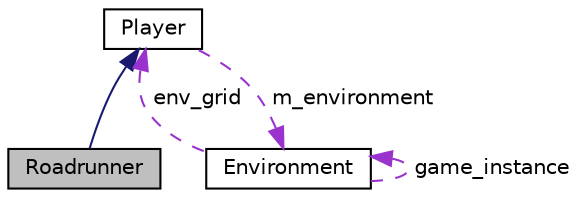 digraph "Roadrunner"
{
  edge [fontname="Helvetica",fontsize="10",labelfontname="Helvetica",labelfontsize="10"];
  node [fontname="Helvetica",fontsize="10",shape=record];
  Node2 [label="Roadrunner",height=0.2,width=0.4,color="black", fillcolor="grey75", style="filled", fontcolor="black"];
  Node3 -> Node2 [dir="back",color="midnightblue",fontsize="10",style="solid",fontname="Helvetica"];
  Node3 [label="Player",height=0.2,width=0.4,color="black", fillcolor="white", style="filled",URL="$class_player.html"];
  Node4 -> Node3 [dir="back",color="darkorchid3",fontsize="10",style="dashed",label=" m_environment" ,fontname="Helvetica"];
  Node4 [label="Environment",height=0.2,width=0.4,color="black", fillcolor="white", style="filled",URL="$class_environment.html",tooltip="SINGLETON ENVIRONMENT CLASS. "];
  Node3 -> Node4 [dir="back",color="darkorchid3",fontsize="10",style="dashed",label=" env_grid" ,fontname="Helvetica"];
  Node4 -> Node4 [dir="back",color="darkorchid3",fontsize="10",style="dashed",label=" game_instance" ,fontname="Helvetica"];
}
